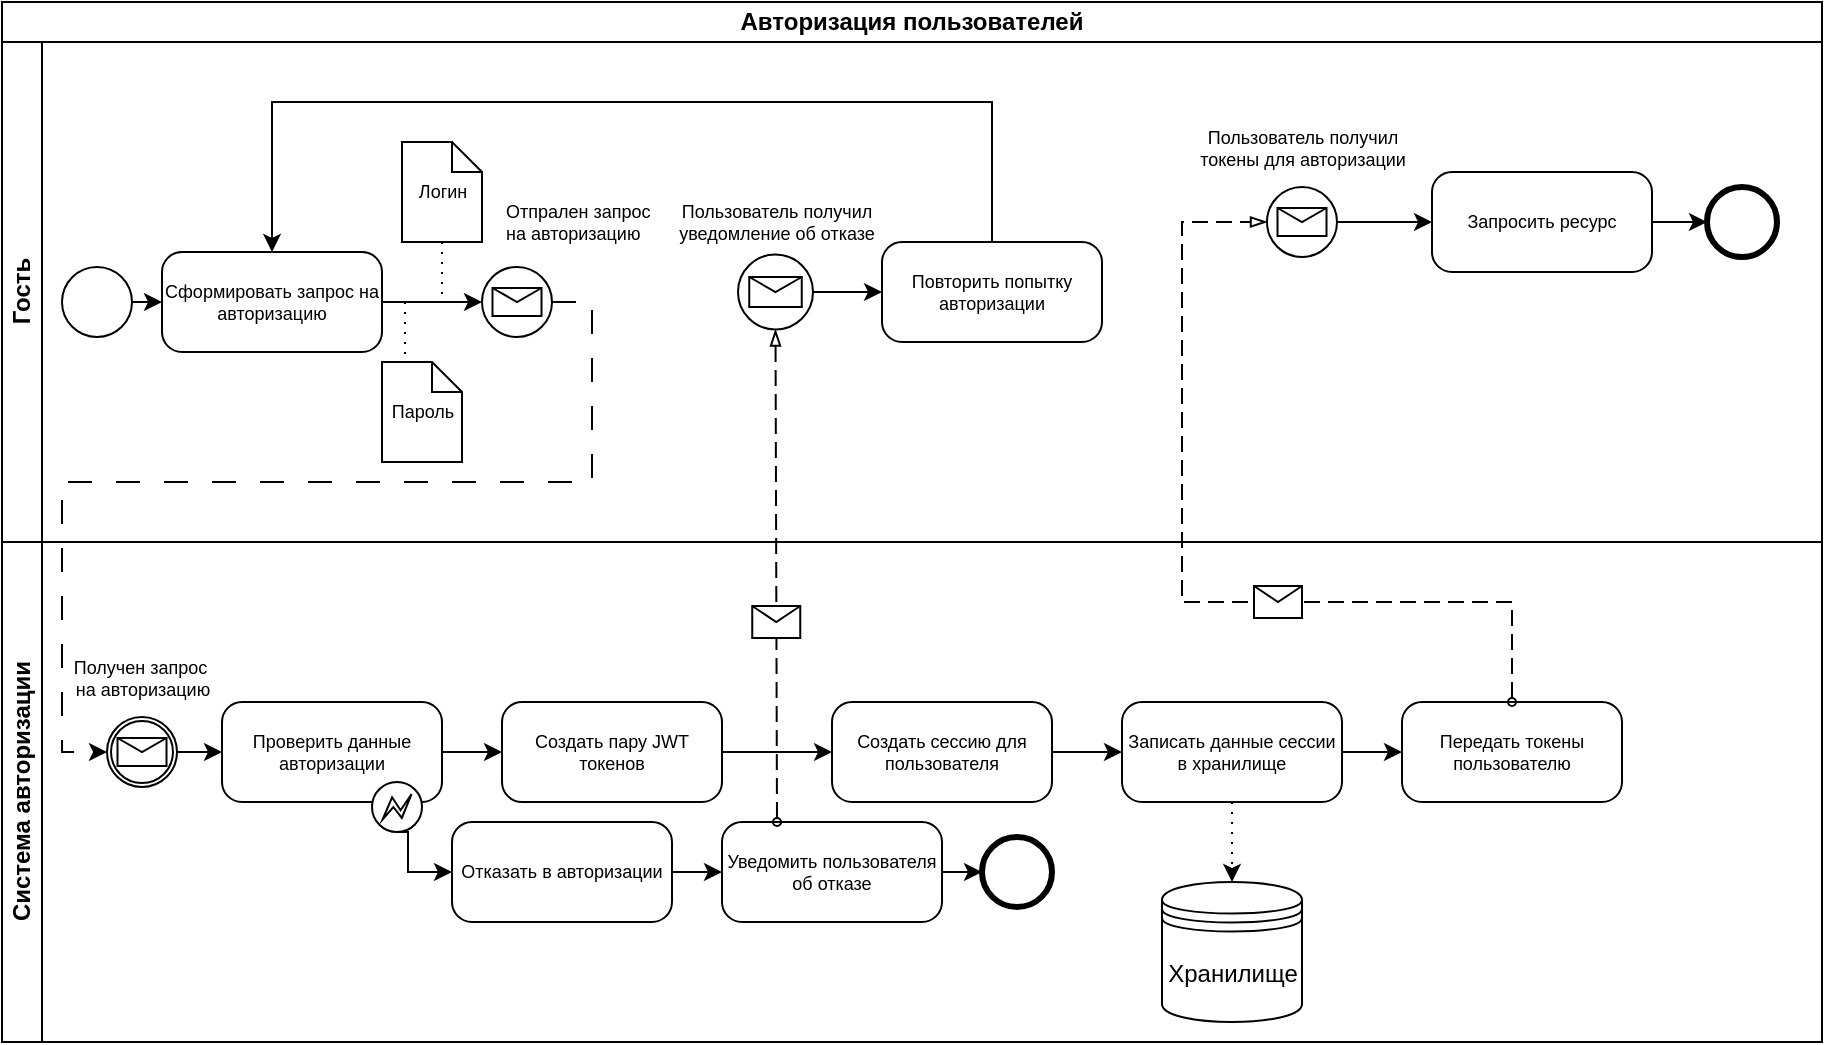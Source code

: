<mxfile version="21.7.5" type="device" pages="2">
  <diagram name="Page-1" id="HTyiOSOWL1KG4ZYy-PoS">
    <mxGraphModel dx="1050" dy="649" grid="1" gridSize="10" guides="1" tooltips="1" connect="1" arrows="1" fold="1" page="1" pageScale="1" pageWidth="827" pageHeight="1169" math="0" shadow="0">
      <root>
        <mxCell id="0" />
        <mxCell id="1" parent="0" />
        <mxCell id="iN6r6kVsFaTpzsSQuCP6-1" value="Авторизация пользователей" style="swimlane;html=1;childLayout=stackLayout;resizeParent=1;resizeParentMax=0;horizontal=1;startSize=20;horizontalStack=0;whiteSpace=wrap;" parent="1" vertex="1">
          <mxGeometry y="380" width="910" height="520" as="geometry" />
        </mxCell>
        <mxCell id="iN6r6kVsFaTpzsSQuCP6-2" value="Гость" style="swimlane;html=1;startSize=20;horizontal=0;" parent="iN6r6kVsFaTpzsSQuCP6-1" vertex="1">
          <mxGeometry y="20" width="910" height="250" as="geometry" />
        </mxCell>
        <mxCell id="iN6r6kVsFaTpzsSQuCP6-6" value="" style="points=[[0.145,0.145,0],[0.5,0,0],[0.855,0.145,0],[1,0.5,0],[0.855,0.855,0],[0.5,1,0],[0.145,0.855,0],[0,0.5,0]];shape=mxgraph.bpmn.event;html=1;verticalLabelPosition=bottom;labelBackgroundColor=#ffffff;verticalAlign=top;align=center;perimeter=ellipsePerimeter;outlineConnect=0;aspect=fixed;outline=standard;symbol=general;" parent="iN6r6kVsFaTpzsSQuCP6-2" vertex="1">
          <mxGeometry x="30" y="112.5" width="35" height="35" as="geometry" />
        </mxCell>
        <mxCell id="iN6r6kVsFaTpzsSQuCP6-7" value="Сформировать запрос на авторизацию" style="points=[[0.25,0,0],[0.5,0,0],[0.75,0,0],[1,0.25,0],[1,0.5,0],[1,0.75,0],[0.75,1,0],[0.5,1,0],[0.25,1,0],[0,0.75,0],[0,0.5,0],[0,0.25,0]];shape=mxgraph.bpmn.task;whiteSpace=wrap;rectStyle=rounded;size=10;html=1;container=1;expand=0;collapsible=0;taskMarker=abstract;fontSize=9;" parent="iN6r6kVsFaTpzsSQuCP6-2" vertex="1">
          <mxGeometry x="80" y="105" width="110" height="50" as="geometry" />
        </mxCell>
        <mxCell id="iN6r6kVsFaTpzsSQuCP6-8" value="" style="points=[[0.145,0.145,0],[0.5,0,0],[0.855,0.145,0],[1,0.5,0],[0.855,0.855,0],[0.5,1,0],[0.145,0.855,0],[0,0.5,0]];shape=mxgraph.bpmn.event;html=1;verticalLabelPosition=bottom;labelBackgroundColor=#ffffff;verticalAlign=top;align=center;perimeter=ellipsePerimeter;outlineConnect=0;aspect=fixed;outline=standard;symbol=message;" parent="iN6r6kVsFaTpzsSQuCP6-2" vertex="1">
          <mxGeometry x="240" y="112.5" width="35" height="35" as="geometry" />
        </mxCell>
        <mxCell id="iN6r6kVsFaTpzsSQuCP6-9" style="edgeStyle=orthogonalEdgeStyle;rounded=0;orthogonalLoop=1;jettySize=auto;html=1;exitX=1;exitY=0.5;exitDx=0;exitDy=0;exitPerimeter=0;entryX=0;entryY=0.5;entryDx=0;entryDy=0;entryPerimeter=0;" parent="iN6r6kVsFaTpzsSQuCP6-2" source="iN6r6kVsFaTpzsSQuCP6-6" target="iN6r6kVsFaTpzsSQuCP6-7" edge="1">
          <mxGeometry relative="1" as="geometry" />
        </mxCell>
        <mxCell id="iN6r6kVsFaTpzsSQuCP6-10" style="edgeStyle=orthogonalEdgeStyle;rounded=0;orthogonalLoop=1;jettySize=auto;html=1;exitX=1;exitY=0.5;exitDx=0;exitDy=0;exitPerimeter=0;entryX=0;entryY=0.5;entryDx=0;entryDy=0;entryPerimeter=0;" parent="iN6r6kVsFaTpzsSQuCP6-2" source="iN6r6kVsFaTpzsSQuCP6-7" target="iN6r6kVsFaTpzsSQuCP6-8" edge="1">
          <mxGeometry relative="1" as="geometry" />
        </mxCell>
        <mxCell id="iN6r6kVsFaTpzsSQuCP6-11" value="Пароль" style="shape=mxgraph.bpmn.data;labelPosition=center;verticalLabelPosition=middle;align=center;verticalAlign=middle;size=15;html=1;fontSize=9;" parent="iN6r6kVsFaTpzsSQuCP6-2" vertex="1">
          <mxGeometry x="190" y="160" width="40" height="50" as="geometry" />
        </mxCell>
        <mxCell id="iN6r6kVsFaTpzsSQuCP6-12" value="Логин" style="shape=mxgraph.bpmn.data;labelPosition=center;verticalLabelPosition=middle;align=center;verticalAlign=middle;size=15;html=1;fontSize=9;" parent="iN6r6kVsFaTpzsSQuCP6-2" vertex="1">
          <mxGeometry x="200" y="50" width="40" height="50" as="geometry" />
        </mxCell>
        <mxCell id="iN6r6kVsFaTpzsSQuCP6-22" value="Отпрален запрос&amp;nbsp;&lt;br style=&quot;font-size: 9px;&quot;&gt;на авторизацию" style="text;html=1;align=left;verticalAlign=middle;resizable=0;points=[];autosize=1;strokeColor=none;fillColor=none;fontSize=9;" parent="iN6r6kVsFaTpzsSQuCP6-2" vertex="1">
          <mxGeometry x="250" y="70" width="100" height="40" as="geometry" />
        </mxCell>
        <mxCell id="iN6r6kVsFaTpzsSQuCP6-42" value="" style="points=[[0.145,0.145,0],[0.5,0,0],[0.855,0.145,0],[1,0.5,0],[0.855,0.855,0],[0.5,1,0],[0.145,0.855,0],[0,0.5,0]];shape=mxgraph.bpmn.event;html=1;verticalLabelPosition=bottom;labelBackgroundColor=#ffffff;verticalAlign=top;align=center;perimeter=ellipsePerimeter;outlineConnect=0;aspect=fixed;outline=standard;symbol=message;" parent="iN6r6kVsFaTpzsSQuCP6-2" vertex="1">
          <mxGeometry x="632.5" y="72.5" width="35" height="35" as="geometry" />
        </mxCell>
        <mxCell id="iN6r6kVsFaTpzsSQuCP6-47" value="Пользователь получил&lt;br&gt;токены для авторизации" style="text;html=1;align=center;verticalAlign=middle;resizable=0;points=[];autosize=1;strokeColor=none;fillColor=none;fontSize=9;" parent="iN6r6kVsFaTpzsSQuCP6-2" vertex="1">
          <mxGeometry x="585" y="32.5" width="130" height="40" as="geometry" />
        </mxCell>
        <mxCell id="iN6r6kVsFaTpzsSQuCP6-49" value="Запросить ресурс" style="points=[[0.25,0,0],[0.5,0,0],[0.75,0,0],[1,0.25,0],[1,0.5,0],[1,0.75,0],[0.75,1,0],[0.5,1,0],[0.25,1,0],[0,0.75,0],[0,0.5,0],[0,0.25,0]];shape=mxgraph.bpmn.task;whiteSpace=wrap;rectStyle=rounded;size=10;html=1;container=1;expand=0;collapsible=0;taskMarker=abstract;fontSize=9;" parent="iN6r6kVsFaTpzsSQuCP6-2" vertex="1">
          <mxGeometry x="715" y="65" width="110" height="50" as="geometry" />
        </mxCell>
        <mxCell id="iN6r6kVsFaTpzsSQuCP6-50" style="edgeStyle=orthogonalEdgeStyle;rounded=0;orthogonalLoop=1;jettySize=auto;html=1;exitX=1;exitY=0.5;exitDx=0;exitDy=0;exitPerimeter=0;entryX=0;entryY=0.5;entryDx=0;entryDy=0;entryPerimeter=0;" parent="iN6r6kVsFaTpzsSQuCP6-2" source="iN6r6kVsFaTpzsSQuCP6-42" target="iN6r6kVsFaTpzsSQuCP6-49" edge="1">
          <mxGeometry relative="1" as="geometry" />
        </mxCell>
        <mxCell id="iN6r6kVsFaTpzsSQuCP6-51" value="" style="points=[[0.145,0.145,0],[0.5,0,0],[0.855,0.145,0],[1,0.5,0],[0.855,0.855,0],[0.5,1,0],[0.145,0.855,0],[0,0.5,0]];shape=mxgraph.bpmn.event;html=1;verticalLabelPosition=bottom;labelBackgroundColor=#ffffff;verticalAlign=top;align=center;perimeter=ellipsePerimeter;outlineConnect=0;aspect=fixed;outline=end;symbol=terminate2;" parent="iN6r6kVsFaTpzsSQuCP6-2" vertex="1">
          <mxGeometry x="852.5" y="72.5" width="35" height="35" as="geometry" />
        </mxCell>
        <mxCell id="iN6r6kVsFaTpzsSQuCP6-52" style="edgeStyle=orthogonalEdgeStyle;rounded=0;orthogonalLoop=1;jettySize=auto;html=1;exitX=1;exitY=0.5;exitDx=0;exitDy=0;exitPerimeter=0;entryX=0;entryY=0.5;entryDx=0;entryDy=0;entryPerimeter=0;" parent="iN6r6kVsFaTpzsSQuCP6-2" source="iN6r6kVsFaTpzsSQuCP6-49" target="iN6r6kVsFaTpzsSQuCP6-51" edge="1">
          <mxGeometry relative="1" as="geometry" />
        </mxCell>
        <mxCell id="iN6r6kVsFaTpzsSQuCP6-54" value="" style="points=[[0.145,0.145,0],[0.5,0,0],[0.855,0.145,0],[1,0.5,0],[0.855,0.855,0],[0.5,1,0],[0.145,0.855,0],[0,0.5,0]];shape=mxgraph.bpmn.event;html=1;verticalLabelPosition=bottom;labelBackgroundColor=#ffffff;verticalAlign=top;align=center;perimeter=ellipsePerimeter;outlineConnect=0;aspect=fixed;outline=standard;symbol=message;" parent="iN6r6kVsFaTpzsSQuCP6-2" vertex="1">
          <mxGeometry x="368" y="106.25" width="37.5" height="37.5" as="geometry" />
        </mxCell>
        <mxCell id="iN6r6kVsFaTpzsSQuCP6-57" value="Пользователь получил&lt;br&gt;уведомление об отказе" style="text;html=1;align=center;verticalAlign=middle;resizable=0;points=[];autosize=1;strokeColor=none;fillColor=none;fontSize=9;" parent="iN6r6kVsFaTpzsSQuCP6-2" vertex="1">
          <mxGeometry x="326.75" y="70" width="120" height="40" as="geometry" />
        </mxCell>
        <mxCell id="iN6r6kVsFaTpzsSQuCP6-58" value="Повторить попытку авторизации" style="points=[[0.25,0,0],[0.5,0,0],[0.75,0,0],[1,0.25,0],[1,0.5,0],[1,0.75,0],[0.75,1,0],[0.5,1,0],[0.25,1,0],[0,0.75,0],[0,0.5,0],[0,0.25,0]];shape=mxgraph.bpmn.task;whiteSpace=wrap;rectStyle=rounded;size=10;html=1;container=1;expand=0;collapsible=0;taskMarker=abstract;fontSize=9;" parent="iN6r6kVsFaTpzsSQuCP6-2" vertex="1">
          <mxGeometry x="440" y="100" width="110" height="50" as="geometry" />
        </mxCell>
        <mxCell id="iN6r6kVsFaTpzsSQuCP6-59" style="edgeStyle=orthogonalEdgeStyle;rounded=0;orthogonalLoop=1;jettySize=auto;html=1;exitX=0.5;exitY=0;exitDx=0;exitDy=0;exitPerimeter=0;entryX=0.5;entryY=0;entryDx=0;entryDy=0;entryPerimeter=0;" parent="iN6r6kVsFaTpzsSQuCP6-2" source="iN6r6kVsFaTpzsSQuCP6-58" target="iN6r6kVsFaTpzsSQuCP6-7" edge="1">
          <mxGeometry relative="1" as="geometry">
            <Array as="points">
              <mxPoint x="495" y="30" />
              <mxPoint x="135" y="30" />
            </Array>
          </mxGeometry>
        </mxCell>
        <mxCell id="iN6r6kVsFaTpzsSQuCP6-60" style="edgeStyle=orthogonalEdgeStyle;rounded=0;orthogonalLoop=1;jettySize=auto;html=1;exitX=1;exitY=0.5;exitDx=0;exitDy=0;exitPerimeter=0;entryX=0;entryY=0.5;entryDx=0;entryDy=0;entryPerimeter=0;" parent="iN6r6kVsFaTpzsSQuCP6-2" source="iN6r6kVsFaTpzsSQuCP6-54" target="iN6r6kVsFaTpzsSQuCP6-58" edge="1">
          <mxGeometry relative="1" as="geometry" />
        </mxCell>
        <mxCell id="iN6r6kVsFaTpzsSQuCP6-3" value="Система авторизации" style="swimlane;html=1;startSize=20;horizontal=0;" parent="iN6r6kVsFaTpzsSQuCP6-1" vertex="1">
          <mxGeometry y="270" width="910" height="250" as="geometry" />
        </mxCell>
        <mxCell id="iN6r6kVsFaTpzsSQuCP6-19" value="" style="points=[[0.145,0.145,0],[0.5,0,0],[0.855,0.145,0],[1,0.5,0],[0.855,0.855,0],[0.5,1,0],[0.145,0.855,0],[0,0.5,0]];shape=mxgraph.bpmn.event;html=1;verticalLabelPosition=bottom;labelBackgroundColor=#ffffff;verticalAlign=top;align=center;perimeter=ellipsePerimeter;outlineConnect=0;aspect=fixed;outline=catching;symbol=message;" parent="iN6r6kVsFaTpzsSQuCP6-3" vertex="1">
          <mxGeometry x="52.5" y="87.5" width="35" height="35" as="geometry" />
        </mxCell>
        <mxCell id="iN6r6kVsFaTpzsSQuCP6-21" value="Проверить данные авторизации" style="points=[[0.25,0,0],[0.5,0,0],[0.75,0,0],[1,0.25,0],[1,0.5,0],[1,0.75,0],[0.75,1,0],[0.5,1,0],[0.25,1,0],[0,0.75,0],[0,0.5,0],[0,0.25,0]];shape=mxgraph.bpmn.task;whiteSpace=wrap;rectStyle=rounded;size=10;html=1;container=1;expand=0;collapsible=0;taskMarker=abstract;fontSize=9;" parent="iN6r6kVsFaTpzsSQuCP6-3" vertex="1">
          <mxGeometry x="110" y="80" width="110" height="50" as="geometry" />
        </mxCell>
        <mxCell id="iN6r6kVsFaTpzsSQuCP6-24" value="" style="points=[[0.145,0.145,0],[0.5,0,0],[0.855,0.145,0],[1,0.5,0],[0.855,0.855,0],[0.5,1,0],[0.145,0.855,0],[0,0.5,0]];shape=mxgraph.bpmn.event;html=1;verticalLabelPosition=bottom;labelBackgroundColor=#ffffff;verticalAlign=top;align=center;perimeter=ellipsePerimeter;outlineConnect=0;aspect=fixed;outline=eventInt;symbol=error;" parent="iN6r6kVsFaTpzsSQuCP6-21" vertex="1">
          <mxGeometry x="75" y="40" width="25" height="25" as="geometry" />
        </mxCell>
        <mxCell id="iN6r6kVsFaTpzsSQuCP6-23" style="edgeStyle=orthogonalEdgeStyle;rounded=0;orthogonalLoop=1;jettySize=auto;html=1;exitX=1;exitY=0.5;exitDx=0;exitDy=0;exitPerimeter=0;entryX=0;entryY=0.5;entryDx=0;entryDy=0;entryPerimeter=0;" parent="iN6r6kVsFaTpzsSQuCP6-3" source="iN6r6kVsFaTpzsSQuCP6-19" target="iN6r6kVsFaTpzsSQuCP6-21" edge="1">
          <mxGeometry relative="1" as="geometry" />
        </mxCell>
        <mxCell id="iN6r6kVsFaTpzsSQuCP6-25" value="Отказать в авторизации" style="points=[[0.25,0,0],[0.5,0,0],[0.75,0,0],[1,0.25,0],[1,0.5,0],[1,0.75,0],[0.75,1,0],[0.5,1,0],[0.25,1,0],[0,0.75,0],[0,0.5,0],[0,0.25,0]];shape=mxgraph.bpmn.task;whiteSpace=wrap;rectStyle=rounded;size=10;html=1;container=1;expand=0;collapsible=0;taskMarker=abstract;fontSize=9;" parent="iN6r6kVsFaTpzsSQuCP6-3" vertex="1">
          <mxGeometry x="225" y="140" width="110" height="50" as="geometry" />
        </mxCell>
        <mxCell id="iN6r6kVsFaTpzsSQuCP6-27" style="edgeStyle=orthogonalEdgeStyle;rounded=0;orthogonalLoop=1;jettySize=auto;html=1;exitX=0.5;exitY=1;exitDx=0;exitDy=0;exitPerimeter=0;entryX=0;entryY=0.5;entryDx=0;entryDy=0;entryPerimeter=0;endArrow=classic;endFill=1;" parent="iN6r6kVsFaTpzsSQuCP6-3" source="iN6r6kVsFaTpzsSQuCP6-24" target="iN6r6kVsFaTpzsSQuCP6-25" edge="1">
          <mxGeometry relative="1" as="geometry">
            <Array as="points">
              <mxPoint x="203" y="165" />
            </Array>
          </mxGeometry>
        </mxCell>
        <mxCell id="iN6r6kVsFaTpzsSQuCP6-28" value="Получен запрос&amp;nbsp;&lt;br style=&quot;font-size: 9px;&quot;&gt;на авторизацию" style="text;html=1;align=center;verticalAlign=middle;resizable=0;points=[];autosize=1;strokeColor=none;fillColor=none;fontSize=9;" parent="iN6r6kVsFaTpzsSQuCP6-3" vertex="1">
          <mxGeometry x="25" y="47.5" width="90" height="40" as="geometry" />
        </mxCell>
        <mxCell id="iN6r6kVsFaTpzsSQuCP6-29" value="Создать пару JWT токенов" style="points=[[0.25,0,0],[0.5,0,0],[0.75,0,0],[1,0.25,0],[1,0.5,0],[1,0.75,0],[0.75,1,0],[0.5,1,0],[0.25,1,0],[0,0.75,0],[0,0.5,0],[0,0.25,0]];shape=mxgraph.bpmn.task;whiteSpace=wrap;rectStyle=rounded;size=10;html=1;container=1;expand=0;collapsible=0;taskMarker=abstract;fontSize=9;" parent="iN6r6kVsFaTpzsSQuCP6-3" vertex="1">
          <mxGeometry x="250" y="80" width="110" height="50" as="geometry" />
        </mxCell>
        <mxCell id="iN6r6kVsFaTpzsSQuCP6-39" style="edgeStyle=orthogonalEdgeStyle;rounded=0;orthogonalLoop=1;jettySize=auto;html=1;exitX=1;exitY=0.5;exitDx=0;exitDy=0;exitPerimeter=0;" parent="iN6r6kVsFaTpzsSQuCP6-3" source="iN6r6kVsFaTpzsSQuCP6-31" target="iN6r6kVsFaTpzsSQuCP6-32" edge="1">
          <mxGeometry relative="1" as="geometry" />
        </mxCell>
        <mxCell id="iN6r6kVsFaTpzsSQuCP6-31" value="Создать сессию для пользователя" style="points=[[0.25,0,0],[0.5,0,0],[0.75,0,0],[1,0.25,0],[1,0.5,0],[1,0.75,0],[0.75,1,0],[0.5,1,0],[0.25,1,0],[0,0.75,0],[0,0.5,0],[0,0.25,0]];shape=mxgraph.bpmn.task;whiteSpace=wrap;rectStyle=rounded;size=10;html=1;container=1;expand=0;collapsible=0;taskMarker=abstract;fontSize=9;" parent="iN6r6kVsFaTpzsSQuCP6-3" vertex="1">
          <mxGeometry x="415" y="80" width="110" height="50" as="geometry" />
        </mxCell>
        <mxCell id="iN6r6kVsFaTpzsSQuCP6-40" style="edgeStyle=orthogonalEdgeStyle;rounded=0;orthogonalLoop=1;jettySize=auto;html=1;exitX=0.5;exitY=1;exitDx=0;exitDy=0;exitPerimeter=0;entryX=0.5;entryY=0;entryDx=0;entryDy=0;dashed=1;dashPattern=1 4;" parent="iN6r6kVsFaTpzsSQuCP6-3" source="iN6r6kVsFaTpzsSQuCP6-32" target="iN6r6kVsFaTpzsSQuCP6-33" edge="1">
          <mxGeometry relative="1" as="geometry" />
        </mxCell>
        <mxCell id="iN6r6kVsFaTpzsSQuCP6-32" value="Записать данные сессии в хранилище" style="points=[[0.25,0,0],[0.5,0,0],[0.75,0,0],[1,0.25,0],[1,0.5,0],[1,0.75,0],[0.75,1,0],[0.5,1,0],[0.25,1,0],[0,0.75,0],[0,0.5,0],[0,0.25,0]];shape=mxgraph.bpmn.task;whiteSpace=wrap;rectStyle=rounded;size=10;html=1;container=1;expand=0;collapsible=0;taskMarker=abstract;fontSize=9;" parent="iN6r6kVsFaTpzsSQuCP6-3" vertex="1">
          <mxGeometry x="560" y="80" width="110" height="50" as="geometry" />
        </mxCell>
        <mxCell id="iN6r6kVsFaTpzsSQuCP6-33" value="Хранилище" style="shape=datastore;html=1;labelPosition=center;verticalLabelPosition=middle;align=center;verticalAlign=middle;" parent="iN6r6kVsFaTpzsSQuCP6-3" vertex="1">
          <mxGeometry x="580" y="170" width="70" height="70" as="geometry" />
        </mxCell>
        <mxCell id="iN6r6kVsFaTpzsSQuCP6-35" value="" style="points=[[0.145,0.145,0],[0.5,0,0],[0.855,0.145,0],[1,0.5,0],[0.855,0.855,0],[0.5,1,0],[0.145,0.855,0],[0,0.5,0]];shape=mxgraph.bpmn.event;html=1;verticalLabelPosition=bottom;labelBackgroundColor=#ffffff;verticalAlign=top;align=center;perimeter=ellipsePerimeter;outlineConnect=0;aspect=fixed;outline=end;symbol=terminate2;" parent="iN6r6kVsFaTpzsSQuCP6-3" vertex="1">
          <mxGeometry x="490" y="147.5" width="35" height="35" as="geometry" />
        </mxCell>
        <mxCell id="iN6r6kVsFaTpzsSQuCP6-37" style="edgeStyle=orthogonalEdgeStyle;rounded=0;orthogonalLoop=1;jettySize=auto;html=1;exitX=1;exitY=0.5;exitDx=0;exitDy=0;exitPerimeter=0;entryX=0;entryY=0.5;entryDx=0;entryDy=0;entryPerimeter=0;" parent="iN6r6kVsFaTpzsSQuCP6-3" source="iN6r6kVsFaTpzsSQuCP6-21" target="iN6r6kVsFaTpzsSQuCP6-29" edge="1">
          <mxGeometry relative="1" as="geometry" />
        </mxCell>
        <mxCell id="iN6r6kVsFaTpzsSQuCP6-38" style="edgeStyle=orthogonalEdgeStyle;rounded=0;orthogonalLoop=1;jettySize=auto;html=1;exitX=1;exitY=0.5;exitDx=0;exitDy=0;exitPerimeter=0;entryX=0;entryY=0.5;entryDx=0;entryDy=0;entryPerimeter=0;" parent="iN6r6kVsFaTpzsSQuCP6-3" source="iN6r6kVsFaTpzsSQuCP6-29" target="iN6r6kVsFaTpzsSQuCP6-31" edge="1">
          <mxGeometry relative="1" as="geometry" />
        </mxCell>
        <mxCell id="iN6r6kVsFaTpzsSQuCP6-41" value="Передать токены пользователю" style="points=[[0.25,0,0],[0.5,0,0],[0.75,0,0],[1,0.25,0],[1,0.5,0],[1,0.75,0],[0.75,1,0],[0.5,1,0],[0.25,1,0],[0,0.75,0],[0,0.5,0],[0,0.25,0]];shape=mxgraph.bpmn.task;whiteSpace=wrap;rectStyle=rounded;size=10;html=1;container=1;expand=0;collapsible=0;taskMarker=abstract;fontSize=9;" parent="iN6r6kVsFaTpzsSQuCP6-3" vertex="1">
          <mxGeometry x="700" y="80" width="110" height="50" as="geometry" />
        </mxCell>
        <mxCell id="iN6r6kVsFaTpzsSQuCP6-43" style="edgeStyle=orthogonalEdgeStyle;rounded=0;orthogonalLoop=1;jettySize=auto;html=1;exitX=1;exitY=0.5;exitDx=0;exitDy=0;exitPerimeter=0;entryX=0;entryY=0.5;entryDx=0;entryDy=0;entryPerimeter=0;" parent="iN6r6kVsFaTpzsSQuCP6-3" source="iN6r6kVsFaTpzsSQuCP6-32" target="iN6r6kVsFaTpzsSQuCP6-41" edge="1">
          <mxGeometry relative="1" as="geometry" />
        </mxCell>
        <mxCell id="iN6r6kVsFaTpzsSQuCP6-53" value="Уведомить пользователя об отказе" style="points=[[0.25,0,0],[0.5,0,0],[0.75,0,0],[1,0.25,0],[1,0.5,0],[1,0.75,0],[0.75,1,0],[0.5,1,0],[0.25,1,0],[0,0.75,0],[0,0.5,0],[0,0.25,0]];shape=mxgraph.bpmn.task;whiteSpace=wrap;rectStyle=rounded;size=10;html=1;container=1;expand=0;collapsible=0;taskMarker=abstract;fontSize=9;" parent="iN6r6kVsFaTpzsSQuCP6-3" vertex="1">
          <mxGeometry x="360" y="140" width="110" height="50" as="geometry" />
        </mxCell>
        <mxCell id="iN6r6kVsFaTpzsSQuCP6-61" style="edgeStyle=orthogonalEdgeStyle;rounded=0;orthogonalLoop=1;jettySize=auto;html=1;exitX=1;exitY=0.5;exitDx=0;exitDy=0;exitPerimeter=0;entryX=0;entryY=0.5;entryDx=0;entryDy=0;entryPerimeter=0;" parent="iN6r6kVsFaTpzsSQuCP6-3" source="iN6r6kVsFaTpzsSQuCP6-25" target="iN6r6kVsFaTpzsSQuCP6-53" edge="1">
          <mxGeometry relative="1" as="geometry" />
        </mxCell>
        <mxCell id="iN6r6kVsFaTpzsSQuCP6-62" style="edgeStyle=orthogonalEdgeStyle;rounded=0;orthogonalLoop=1;jettySize=auto;html=1;exitX=1;exitY=0.5;exitDx=0;exitDy=0;exitPerimeter=0;entryX=0;entryY=0.5;entryDx=0;entryDy=0;entryPerimeter=0;" parent="iN6r6kVsFaTpzsSQuCP6-3" source="iN6r6kVsFaTpzsSQuCP6-53" target="iN6r6kVsFaTpzsSQuCP6-35" edge="1">
          <mxGeometry relative="1" as="geometry" />
        </mxCell>
        <mxCell id="iN6r6kVsFaTpzsSQuCP6-20" style="edgeStyle=orthogonalEdgeStyle;rounded=0;orthogonalLoop=1;jettySize=auto;html=1;exitX=1;exitY=0.5;exitDx=0;exitDy=0;exitPerimeter=0;entryX=0;entryY=0.5;entryDx=0;entryDy=0;entryPerimeter=0;dashed=1;dashPattern=12 12;" parent="iN6r6kVsFaTpzsSQuCP6-1" source="iN6r6kVsFaTpzsSQuCP6-8" target="iN6r6kVsFaTpzsSQuCP6-19" edge="1">
          <mxGeometry relative="1" as="geometry">
            <Array as="points">
              <mxPoint x="295" y="150" />
              <mxPoint x="295" y="240" />
              <mxPoint x="30" y="240" />
              <mxPoint x="30" y="375" />
            </Array>
          </mxGeometry>
        </mxCell>
        <mxCell id="iN6r6kVsFaTpzsSQuCP6-44" value="" style="endArrow=blockThin;html=1;labelPosition=left;verticalLabelPosition=middle;align=right;verticalAlign=middle;dashed=1;dashPattern=8 4;endFill=0;startArrow=oval;startFill=0;endSize=6;startSize=4;rounded=0;exitX=0.5;exitY=0;exitDx=0;exitDy=0;exitPerimeter=0;entryX=0;entryY=0.5;entryDx=0;entryDy=0;entryPerimeter=0;" parent="iN6r6kVsFaTpzsSQuCP6-1" source="iN6r6kVsFaTpzsSQuCP6-41" target="iN6r6kVsFaTpzsSQuCP6-42" edge="1">
          <mxGeometry relative="1" as="geometry">
            <mxPoint x="370" y="270" as="sourcePoint" />
            <mxPoint x="530" y="270" as="targetPoint" />
            <Array as="points">
              <mxPoint x="755" y="300" />
              <mxPoint x="590" y="300" />
              <mxPoint x="590" y="110" />
            </Array>
          </mxGeometry>
        </mxCell>
        <mxCell id="iN6r6kVsFaTpzsSQuCP6-45" value="" style="shape=message;html=1;outlineConnect=0;labelPosition=left;verticalLabelPosition=middle;align=right;verticalAlign=middle;spacingRight=5;labelBackgroundColor=#ffffff;" parent="iN6r6kVsFaTpzsSQuCP6-44" vertex="1">
          <mxGeometry width="24" height="16" relative="1" as="geometry">
            <mxPoint x="36" y="1" as="offset" />
          </mxGeometry>
        </mxCell>
        <mxCell id="iN6r6kVsFaTpzsSQuCP6-55" value="" style="endArrow=blockThin;html=1;labelPosition=left;verticalLabelPosition=middle;align=right;verticalAlign=middle;dashed=1;dashPattern=8 4;endFill=0;startArrow=oval;startFill=0;endSize=6;startSize=4;rounded=0;exitX=0.25;exitY=0;exitDx=0;exitDy=0;exitPerimeter=0;entryX=0.5;entryY=1;entryDx=0;entryDy=0;entryPerimeter=0;" parent="iN6r6kVsFaTpzsSQuCP6-1" source="iN6r6kVsFaTpzsSQuCP6-53" target="iN6r6kVsFaTpzsSQuCP6-54" edge="1">
          <mxGeometry relative="1" as="geometry">
            <mxPoint x="330" y="270" as="sourcePoint" />
            <mxPoint x="490" y="270" as="targetPoint" />
          </mxGeometry>
        </mxCell>
        <mxCell id="iN6r6kVsFaTpzsSQuCP6-56" value="" style="shape=message;html=1;outlineConnect=0;labelPosition=left;verticalLabelPosition=middle;align=right;verticalAlign=middle;spacingRight=5;labelBackgroundColor=#ffffff;" parent="iN6r6kVsFaTpzsSQuCP6-55" vertex="1">
          <mxGeometry width="24" height="16" relative="1" as="geometry">
            <mxPoint x="-12" y="15" as="offset" />
          </mxGeometry>
        </mxCell>
        <mxCell id="iN6r6kVsFaTpzsSQuCP6-15" value="" style="edgeStyle=elbowEdgeStyle;fontSize=12;html=1;endFill=0;startFill=0;endSize=6;startSize=6;dashed=1;dashPattern=1 4;endArrow=none;startArrow=none;rounded=0;exitX=0.5;exitY=1;exitDx=0;exitDy=0;exitPerimeter=0;" parent="1" source="iN6r6kVsFaTpzsSQuCP6-12" edge="1">
          <mxGeometry width="160" relative="1" as="geometry">
            <mxPoint x="130" y="570" as="sourcePoint" />
            <mxPoint x="220" y="530" as="targetPoint" />
          </mxGeometry>
        </mxCell>
        <mxCell id="iN6r6kVsFaTpzsSQuCP6-17" value="" style="edgeStyle=elbowEdgeStyle;fontSize=12;html=1;endFill=0;startFill=0;endSize=6;startSize=6;dashed=1;dashPattern=1 4;endArrow=none;startArrow=none;rounded=0;exitX=0;exitY=0;exitDx=12.5;exitDy=0;exitPerimeter=0;" parent="1" source="iN6r6kVsFaTpzsSQuCP6-11" edge="1">
          <mxGeometry width="160" relative="1" as="geometry">
            <mxPoint x="130" y="570" as="sourcePoint" />
            <mxPoint x="200" y="530" as="targetPoint" />
          </mxGeometry>
        </mxCell>
      </root>
    </mxGraphModel>
  </diagram>
  <diagram id="VrNTyY4xs0pC7b2WWq3T" name="Страница — 2">
    <mxGraphModel dx="1050" dy="649" grid="1" gridSize="10" guides="1" tooltips="1" connect="1" arrows="1" fold="1" page="1" pageScale="1" pageWidth="827" pageHeight="1169" math="0" shadow="0">
      <root>
        <mxCell id="0" />
        <mxCell id="1" parent="0" />
        <mxCell id="inaDLSlwIF5yyoTYevm4-1" value="Процесс оплаты" style="swimlane;html=1;childLayout=stackLayout;resizeParent=1;resizeParentMax=0;horizontal=1;startSize=20;horizontalStack=0;whiteSpace=wrap;" vertex="1" parent="1">
          <mxGeometry y="970" width="910" height="520" as="geometry" />
        </mxCell>
        <mxCell id="inaDLSlwIF5yyoTYevm4-2" value="Покупатель" style="swimlane;html=1;startSize=20;horizontal=0;" vertex="1" parent="inaDLSlwIF5yyoTYevm4-1">
          <mxGeometry y="20" width="910" height="250" as="geometry" />
        </mxCell>
        <mxCell id="inaDLSlwIF5yyoTYevm4-3" style="edgeStyle=orthogonalEdgeStyle;rounded=0;orthogonalLoop=1;jettySize=auto;html=1;exitX=1;exitY=0.5;exitDx=0;exitDy=0;exitPerimeter=0;entryX=0;entryY=0.5;entryDx=0;entryDy=0;entryPerimeter=0;" edge="1" parent="inaDLSlwIF5yyoTYevm4-2" source="inaDLSlwIF5yyoTYevm4-4" target="inaDLSlwIF5yyoTYevm4-6">
          <mxGeometry relative="1" as="geometry" />
        </mxCell>
        <mxCell id="inaDLSlwIF5yyoTYevm4-4" value="" style="points=[[0.145,0.145,0],[0.5,0,0],[0.855,0.145,0],[1,0.5,0],[0.855,0.855,0],[0.5,1,0],[0.145,0.855,0],[0,0.5,0]];shape=mxgraph.bpmn.event;html=1;verticalLabelPosition=bottom;labelBackgroundColor=#ffffff;verticalAlign=top;align=center;perimeter=ellipsePerimeter;outlineConnect=0;aspect=fixed;outline=standard;symbol=general;" vertex="1" parent="inaDLSlwIF5yyoTYevm4-2">
          <mxGeometry x="30" y="107.5" width="35" height="35" as="geometry" />
        </mxCell>
        <mxCell id="inaDLSlwIF5yyoTYevm4-5" style="edgeStyle=orthogonalEdgeStyle;rounded=0;orthogonalLoop=1;jettySize=auto;html=1;exitX=1;exitY=0.5;exitDx=0;exitDy=0;exitPerimeter=0;entryX=0;entryY=0.5;entryDx=0;entryDy=0;entryPerimeter=0;" edge="1" parent="inaDLSlwIF5yyoTYevm4-2" source="inaDLSlwIF5yyoTYevm4-6" target="inaDLSlwIF5yyoTYevm4-8">
          <mxGeometry relative="1" as="geometry" />
        </mxCell>
        <mxCell id="inaDLSlwIF5yyoTYevm4-6" value="Нажать кнопку оплатить&amp;nbsp;" style="points=[[0.25,0,0],[0.5,0,0],[0.75,0,0],[1,0.25,0],[1,0.5,0],[1,0.75,0],[0.75,1,0],[0.5,1,0],[0.25,1,0],[0,0.75,0],[0,0.5,0],[0,0.25,0]];shape=mxgraph.bpmn.task;whiteSpace=wrap;rectStyle=rounded;size=10;html=1;container=1;expand=0;collapsible=0;taskMarker=abstract;fontSize=9;" vertex="1" parent="inaDLSlwIF5yyoTYevm4-2">
          <mxGeometry x="87.5" y="100" width="110" height="50" as="geometry" />
        </mxCell>
        <mxCell id="inaDLSlwIF5yyoTYevm4-7" value="userID" style="shape=mxgraph.bpmn.data;labelPosition=center;verticalLabelPosition=middle;align=center;verticalAlign=middle;size=15;html=1;fontSize=9;" vertex="1" parent="inaDLSlwIF5yyoTYevm4-2">
          <mxGeometry x="200" y="40" width="40" height="50" as="geometry" />
        </mxCell>
        <mxCell id="inaDLSlwIF5yyoTYevm4-8" value="" style="points=[[0.145,0.145,0],[0.5,0,0],[0.855,0.145,0],[1,0.5,0],[0.855,0.855,0],[0.5,1,0],[0.145,0.855,0],[0,0.5,0]];shape=mxgraph.bpmn.event;html=1;verticalLabelPosition=bottom;labelBackgroundColor=#ffffff;verticalAlign=top;align=center;perimeter=ellipsePerimeter;outlineConnect=0;aspect=fixed;outline=standard;symbol=message;" vertex="1" parent="inaDLSlwIF5yyoTYevm4-2">
          <mxGeometry x="240" y="107.5" width="35" height="35" as="geometry" />
        </mxCell>
        <mxCell id="inaDLSlwIF5yyoTYevm4-9" value="Отпрален запрос&amp;nbsp;&lt;br style=&quot;font-size: 9px;&quot;&gt;на выполнение оплаты" style="text;html=1;align=left;verticalAlign=middle;resizable=0;points=[];autosize=1;strokeColor=none;fillColor=none;fontSize=9;" vertex="1" parent="inaDLSlwIF5yyoTYevm4-2">
          <mxGeometry x="260" y="70" width="120" height="40" as="geometry" />
        </mxCell>
        <mxCell id="inaDLSlwIF5yyoTYevm4-10" style="edgeStyle=orthogonalEdgeStyle;rounded=0;orthogonalLoop=1;jettySize=auto;html=1;exitX=1;exitY=0.5;exitDx=0;exitDy=0;exitPerimeter=0;entryX=0;entryY=0.5;entryDx=0;entryDy=0;entryPerimeter=0;" edge="1" parent="inaDLSlwIF5yyoTYevm4-2" source="inaDLSlwIF5yyoTYevm4-11" target="inaDLSlwIF5yyoTYevm4-13">
          <mxGeometry relative="1" as="geometry" />
        </mxCell>
        <mxCell id="inaDLSlwIF5yyoTYevm4-11" value="" style="points=[[0.145,0.145,0],[0.5,0,0],[0.855,0.145,0],[1,0.5,0],[0.855,0.855,0],[0.5,1,0],[0.145,0.855,0],[0,0.5,0]];shape=mxgraph.bpmn.event;html=1;verticalLabelPosition=bottom;labelBackgroundColor=#ffffff;verticalAlign=top;align=center;perimeter=ellipsePerimeter;outlineConnect=0;aspect=fixed;outline=catching;symbol=message;" vertex="1" parent="inaDLSlwIF5yyoTYevm4-2">
          <mxGeometry x="340" y="107.5" width="35" height="35" as="geometry" />
        </mxCell>
        <mxCell id="inaDLSlwIF5yyoTYevm4-12" style="edgeStyle=orthogonalEdgeStyle;rounded=0;orthogonalLoop=1;jettySize=auto;html=1;exitX=1;exitY=0.5;exitDx=0;exitDy=0;exitPerimeter=0;" edge="1" parent="inaDLSlwIF5yyoTYevm4-2" source="inaDLSlwIF5yyoTYevm4-13" target="inaDLSlwIF5yyoTYevm4-15">
          <mxGeometry relative="1" as="geometry" />
        </mxCell>
        <mxCell id="inaDLSlwIF5yyoTYevm4-13" value="Подтвердить оплату" style="points=[[0.25,0,0],[0.5,0,0],[0.75,0,0],[1,0.25,0],[1,0.5,0],[1,0.75,0],[0.75,1,0],[0.5,1,0],[0.25,1,0],[0,0.75,0],[0,0.5,0],[0,0.25,0]];shape=mxgraph.bpmn.task;whiteSpace=wrap;rectStyle=rounded;size=10;html=1;container=1;expand=0;collapsible=0;taskMarker=abstract;fontSize=9;" vertex="1" parent="inaDLSlwIF5yyoTYevm4-2">
          <mxGeometry x="440" y="100" width="110" height="50" as="geometry" />
        </mxCell>
        <mxCell id="inaDLSlwIF5yyoTYevm4-14" style="edgeStyle=orthogonalEdgeStyle;rounded=0;orthogonalLoop=1;jettySize=auto;html=1;exitX=0.5;exitY=1;exitDx=0;exitDy=0;exitPerimeter=0;" edge="1" parent="inaDLSlwIF5yyoTYevm4-2" source="inaDLSlwIF5yyoTYevm4-15">
          <mxGeometry relative="1" as="geometry">
            <mxPoint x="597.727" y="501.818" as="targetPoint" />
          </mxGeometry>
        </mxCell>
        <mxCell id="inaDLSlwIF5yyoTYevm4-15" value="" style="points=[[0.145,0.145,0],[0.5,0,0],[0.855,0.145,0],[1,0.5,0],[0.855,0.855,0],[0.5,1,0],[0.145,0.855,0],[0,0.5,0]];shape=mxgraph.bpmn.event;html=1;verticalLabelPosition=bottom;labelBackgroundColor=#ffffff;verticalAlign=top;align=center;perimeter=ellipsePerimeter;outlineConnect=0;aspect=fixed;outline=standard;symbol=message;" vertex="1" parent="inaDLSlwIF5yyoTYevm4-2">
          <mxGeometry x="580" y="107.5" width="35" height="35" as="geometry" />
        </mxCell>
        <mxCell id="inaDLSlwIF5yyoTYevm4-16" value="Пользователь перенаправлен" style="text;html=1;align=center;verticalAlign=middle;resizable=0;points=[];autosize=1;strokeColor=none;fillColor=none;fontSize=9;" vertex="1" parent="inaDLSlwIF5yyoTYevm4-2">
          <mxGeometry x="370" y="70" width="150" height="20" as="geometry" />
        </mxCell>
        <mxCell id="inaDLSlwIF5yyoTYevm4-17" value="Отпрален запрос&amp;nbsp;&lt;br style=&quot;font-size: 9px;&quot;&gt;на подтверждение оплаты" style="text;html=1;align=left;verticalAlign=middle;resizable=0;points=[];autosize=1;strokeColor=none;fillColor=none;fontSize=9;" vertex="1" parent="inaDLSlwIF5yyoTYevm4-2">
          <mxGeometry x="600" y="70" width="140" height="40" as="geometry" />
        </mxCell>
        <mxCell id="inaDLSlwIF5yyoTYevm4-18" value="Система оплаты" style="swimlane;html=1;startSize=20;horizontal=0;" vertex="1" parent="inaDLSlwIF5yyoTYevm4-1">
          <mxGeometry y="270" width="910" height="250" as="geometry" />
        </mxCell>
        <mxCell id="inaDLSlwIF5yyoTYevm4-19" style="edgeStyle=orthogonalEdgeStyle;rounded=0;orthogonalLoop=1;jettySize=auto;html=1;exitX=1;exitY=0.5;exitDx=0;exitDy=0;exitPerimeter=0;entryX=0;entryY=0.5;entryDx=0;entryDy=0;entryPerimeter=0;" edge="1" parent="inaDLSlwIF5yyoTYevm4-18" source="inaDLSlwIF5yyoTYevm4-20" target="inaDLSlwIF5yyoTYevm4-23">
          <mxGeometry relative="1" as="geometry" />
        </mxCell>
        <mxCell id="inaDLSlwIF5yyoTYevm4-20" value="" style="points=[[0.145,0.145,0],[0.5,0,0],[0.855,0.145,0],[1,0.5,0],[0.855,0.855,0],[0.5,1,0],[0.145,0.855,0],[0,0.5,0]];shape=mxgraph.bpmn.event;html=1;verticalLabelPosition=bottom;labelBackgroundColor=#ffffff;verticalAlign=top;align=center;perimeter=ellipsePerimeter;outlineConnect=0;aspect=fixed;outline=catching;symbol=message;" vertex="1" parent="inaDLSlwIF5yyoTYevm4-18">
          <mxGeometry x="70" y="107.5" width="35" height="35" as="geometry" />
        </mxCell>
        <mxCell id="inaDLSlwIF5yyoTYevm4-21" value="Получен запрос&amp;nbsp;&lt;br style=&quot;border-color: var(--border-color); text-align: left;&quot;&gt;&lt;span style=&quot;text-align: left;&quot;&gt;на выполнение оплаты&lt;/span&gt;" style="text;html=1;align=center;verticalAlign=middle;resizable=0;points=[];autosize=1;strokeColor=none;fillColor=none;fontSize=9;" vertex="1" parent="inaDLSlwIF5yyoTYevm4-18">
          <mxGeometry x="37.5" y="67.5" width="120" height="40" as="geometry" />
        </mxCell>
        <mxCell id="inaDLSlwIF5yyoTYevm4-22" style="edgeStyle=orthogonalEdgeStyle;rounded=0;orthogonalLoop=1;jettySize=auto;html=1;exitX=1;exitY=0.5;exitDx=0;exitDy=0;exitPerimeter=0;entryX=0;entryY=0.5;entryDx=0;entryDy=0;entryPerimeter=0;" edge="1" parent="inaDLSlwIF5yyoTYevm4-18" source="inaDLSlwIF5yyoTYevm4-23" target="inaDLSlwIF5yyoTYevm4-24">
          <mxGeometry relative="1" as="geometry" />
        </mxCell>
        <mxCell id="inaDLSlwIF5yyoTYevm4-23" value="Сгенерировать ссылку для оплаты" style="points=[[0.25,0,0],[0.5,0,0],[0.75,0,0],[1,0.25,0],[1,0.5,0],[1,0.75,0],[0.75,1,0],[0.5,1,0],[0.25,1,0],[0,0.75,0],[0,0.5,0],[0,0.25,0]];shape=mxgraph.bpmn.task;whiteSpace=wrap;rectStyle=rounded;size=10;html=1;container=1;expand=0;collapsible=0;taskMarker=abstract;fontSize=9;" vertex="1" parent="inaDLSlwIF5yyoTYevm4-18">
          <mxGeometry x="140" y="100" width="110" height="50" as="geometry" />
        </mxCell>
        <mxCell id="inaDLSlwIF5yyoTYevm4-24" value="" style="points=[[0.145,0.145,0],[0.5,0,0],[0.855,0.145,0],[1,0.5,0],[0.855,0.855,0],[0.5,1,0],[0.145,0.855,0],[0,0.5,0]];shape=mxgraph.bpmn.event;html=1;verticalLabelPosition=bottom;labelBackgroundColor=#ffffff;verticalAlign=top;align=center;perimeter=ellipsePerimeter;outlineConnect=0;aspect=fixed;outline=standard;symbol=message;" vertex="1" parent="inaDLSlwIF5yyoTYevm4-18">
          <mxGeometry x="340" y="107.5" width="35" height="35" as="geometry" />
        </mxCell>
        <mxCell id="inaDLSlwIF5yyoTYevm4-25" style="edgeStyle=orthogonalEdgeStyle;rounded=0;orthogonalLoop=1;jettySize=auto;html=1;exitX=1;exitY=0.5;exitDx=0;exitDy=0;exitPerimeter=0;" edge="1" parent="inaDLSlwIF5yyoTYevm4-18" source="inaDLSlwIF5yyoTYevm4-26" target="inaDLSlwIF5yyoTYevm4-30">
          <mxGeometry relative="1" as="geometry" />
        </mxCell>
        <mxCell id="inaDLSlwIF5yyoTYevm4-26" value="Оформить заказ" style="points=[[0.25,0,0],[0.5,0,0],[0.75,0,0],[1,0.25,0],[1,0.5,0],[1,0.75,0],[0.75,1,0],[0.5,1,0],[0.25,1,0],[0,0.75,0],[0,0.5,0],[0,0.25,0]];shape=mxgraph.bpmn.task;whiteSpace=wrap;rectStyle=rounded;size=10;html=1;container=1;expand=0;collapsible=0;taskMarker=abstract;fontSize=9;" vertex="1" parent="inaDLSlwIF5yyoTYevm4-18">
          <mxGeometry x="700" y="100" width="110" height="50" as="geometry" />
        </mxCell>
        <mxCell id="inaDLSlwIF5yyoTYevm4-27" style="edgeStyle=orthogonalEdgeStyle;rounded=0;orthogonalLoop=1;jettySize=auto;html=1;exitX=1;exitY=0.5;exitDx=0;exitDy=0;exitPerimeter=0;entryX=0;entryY=0.5;entryDx=0;entryDy=0;entryPerimeter=0;" edge="1" parent="inaDLSlwIF5yyoTYevm4-18" source="inaDLSlwIF5yyoTYevm4-29" target="inaDLSlwIF5yyoTYevm4-26">
          <mxGeometry relative="1" as="geometry" />
        </mxCell>
        <mxCell id="inaDLSlwIF5yyoTYevm4-28" style="edgeStyle=orthogonalEdgeStyle;rounded=0;orthogonalLoop=1;jettySize=auto;html=1;exitX=0.5;exitY=1;exitDx=0;exitDy=0;exitPerimeter=0;startArrow=classic;startFill=1;endArrow=classic;endFill=1;" edge="1" parent="inaDLSlwIF5yyoTYevm4-18" source="inaDLSlwIF5yyoTYevm4-29">
          <mxGeometry relative="1" as="geometry">
            <mxPoint x="647.727" y="250" as="targetPoint" />
          </mxGeometry>
        </mxCell>
        <mxCell id="inaDLSlwIF5yyoTYevm4-29" value="" style="points=[[0.145,0.145,0],[0.5,0,0],[0.855,0.145,0],[1,0.5,0],[0.855,0.855,0],[0.5,1,0],[0.145,0.855,0],[0,0.5,0]];shape=mxgraph.bpmn.event;html=1;verticalLabelPosition=bottom;labelBackgroundColor=#ffffff;verticalAlign=top;align=center;perimeter=ellipsePerimeter;outlineConnect=0;aspect=fixed;outline=catching;symbol=message;" vertex="1" parent="inaDLSlwIF5yyoTYevm4-18">
          <mxGeometry x="630" y="107.5" width="35" height="35" as="geometry" />
        </mxCell>
        <mxCell id="inaDLSlwIF5yyoTYevm4-30" value="" style="points=[[0.145,0.145,0],[0.5,0,0],[0.855,0.145,0],[1,0.5,0],[0.855,0.855,0],[0.5,1,0],[0.145,0.855,0],[0,0.5,0]];shape=mxgraph.bpmn.event;html=1;verticalLabelPosition=bottom;labelBackgroundColor=#ffffff;verticalAlign=top;align=center;perimeter=ellipsePerimeter;outlineConnect=0;aspect=fixed;outline=end;symbol=terminate2;" vertex="1" parent="inaDLSlwIF5yyoTYevm4-18">
          <mxGeometry x="840" y="107.5" width="35" height="35" as="geometry" />
        </mxCell>
        <mxCell id="inaDLSlwIF5yyoTYevm4-31" value="Перенаправить пользователя" style="text;html=1;align=center;verticalAlign=middle;resizable=0;points=[];autosize=1;strokeColor=none;fillColor=none;fontSize=9;" vertex="1" parent="inaDLSlwIF5yyoTYevm4-18">
          <mxGeometry x="235" y="77.5" width="150" height="20" as="geometry" />
        </mxCell>
        <mxCell id="inaDLSlwIF5yyoTYevm4-32" value="Получен запрос&amp;nbsp;&lt;br style=&quot;font-size: 9px;&quot;&gt;на подтверждение оплаты" style="text;html=1;align=left;verticalAlign=middle;resizable=0;points=[];autosize=1;strokeColor=none;fillColor=none;fontSize=9;" vertex="1" parent="inaDLSlwIF5yyoTYevm4-18">
          <mxGeometry x="630" y="60" width="140" height="40" as="geometry" />
        </mxCell>
        <mxCell id="inaDLSlwIF5yyoTYevm4-33" style="edgeStyle=orthogonalEdgeStyle;rounded=0;orthogonalLoop=1;jettySize=auto;html=1;exitX=1;exitY=0.5;exitDx=0;exitDy=0;exitPerimeter=0;entryX=0;entryY=0.5;entryDx=0;entryDy=0;entryPerimeter=0;" edge="1" parent="inaDLSlwIF5yyoTYevm4-1" source="inaDLSlwIF5yyoTYevm4-8" target="inaDLSlwIF5yyoTYevm4-20">
          <mxGeometry relative="1" as="geometry">
            <Array as="points">
              <mxPoint x="295" y="145" />
              <mxPoint x="295" y="290" />
              <mxPoint x="50" y="290" />
              <mxPoint x="50" y="395" />
            </Array>
          </mxGeometry>
        </mxCell>
        <mxCell id="inaDLSlwIF5yyoTYevm4-34" style="edgeStyle=orthogonalEdgeStyle;rounded=0;orthogonalLoop=1;jettySize=auto;html=1;exitX=0.5;exitY=0;exitDx=0;exitDy=0;exitPerimeter=0;entryX=0.5;entryY=1;entryDx=0;entryDy=0;entryPerimeter=0;" edge="1" parent="inaDLSlwIF5yyoTYevm4-1" source="inaDLSlwIF5yyoTYevm4-24" target="inaDLSlwIF5yyoTYevm4-11">
          <mxGeometry relative="1" as="geometry" />
        </mxCell>
        <mxCell id="inaDLSlwIF5yyoTYevm4-35" value="" style="swimlane;html=1;startSize=20;fontStyle=0;collapsible=0;horizontal=0;swimlaneLine=0;fillColor=none;whiteSpace=wrap;" vertex="1" parent="1">
          <mxGeometry y="1490" width="910" height="30" as="geometry" />
        </mxCell>
        <mxCell id="inaDLSlwIF5yyoTYevm4-36" value="&lt;b&gt;Платежный шлюз&lt;/b&gt;" style="text;html=1;align=center;verticalAlign=middle;resizable=0;points=[];autosize=1;strokeColor=none;fillColor=none;" vertex="1" parent="inaDLSlwIF5yyoTYevm4-35">
          <mxGeometry x="390" width="130" height="30" as="geometry" />
        </mxCell>
      </root>
    </mxGraphModel>
  </diagram>
</mxfile>
